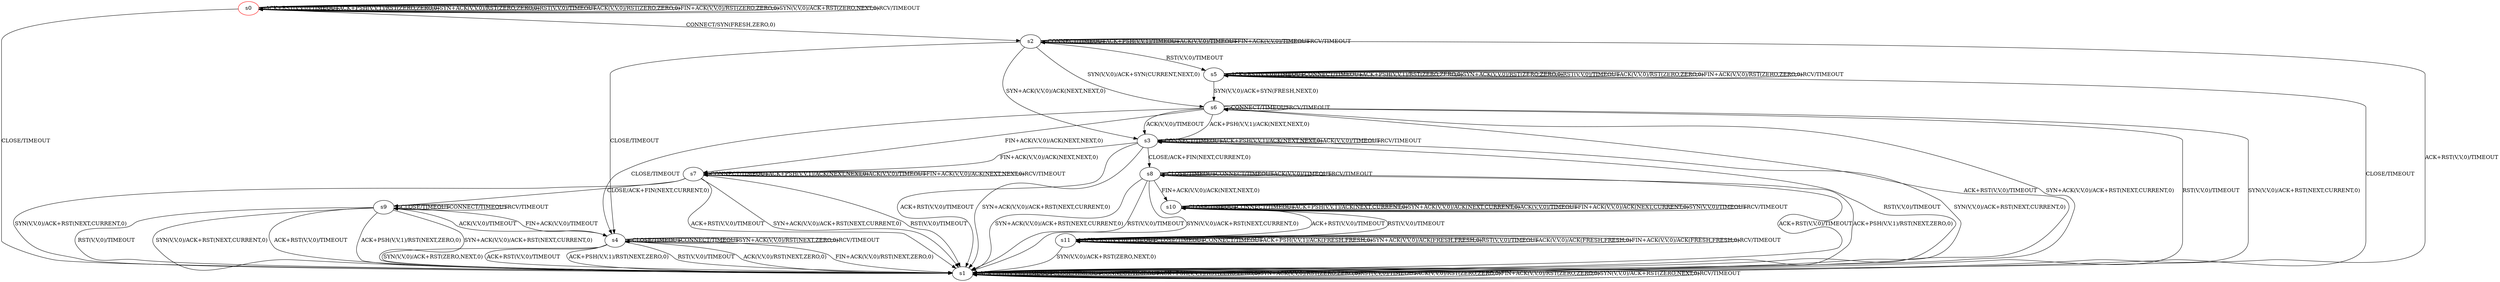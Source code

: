 digraph G {
label=""
s0 [color="red"]
s1
s2
s3
s4
s5
s6
s7
s8
s9
s10
s11
s0 [label="s0"];
s0 -> s0[label="ACK+RST(V,V,0)/TIMEOUT"]
s0 -> s1[label="CLOSE/TIMEOUT"]
s0 -> s2[label="CONNECT/SYN(FRESH,ZERO,0)"]
s0 -> s0[label="ACK+PSH(V,V,1)/RST(ZERO,ZERO,0)"]
s0 -> s0[label="SYN+ACK(V,V,0)/RST(ZERO,ZERO,0)"]
s0 -> s0[label="RST(V,V,0)/TIMEOUT"]
s0 -> s0[label="ACK(V,V,0)/RST(ZERO,ZERO,0)"]
s0 -> s0[label="FIN+ACK(V,V,0)/RST(ZERO,ZERO,0)"]
s0 -> s0[label="SYN(V,V,0)/ACK+RST(ZERO,NEXT,0)"]
s0 -> s0[label="RCV/TIMEOUT"]
s1 [label="s1"];
s1 -> s1[label="ACK+RST(V,V,0)/TIMEOUT"]
s1 -> s1[label="CLOSE/TIMEOUT"]
s1 -> s1[label="CONNECT/TIMEOUT"]
s1 -> s1[label="ACK+PSH(V,V,1)/RST(ZERO,ZERO,0)"]
s1 -> s1[label="SYN+ACK(V,V,0)/RST(ZERO,ZERO,0)"]
s1 -> s1[label="RST(V,V,0)/TIMEOUT"]
s1 -> s1[label="ACK(V,V,0)/RST(ZERO,ZERO,0)"]
s1 -> s1[label="FIN+ACK(V,V,0)/RST(ZERO,ZERO,0)"]
s1 -> s1[label="SYN(V,V,0)/ACK+RST(ZERO,NEXT,0)"]
s1 -> s1[label="RCV/TIMEOUT"]
s2 [label="s2"];
s2 -> s1[label="ACK+RST(V,V,0)/TIMEOUT"]
s2 -> s4[label="CLOSE/TIMEOUT"]
s2 -> s2[label="CONNECT/TIMEOUT"]
s2 -> s2[label="ACK+PSH(V,V,1)/TIMEOUT"]
s2 -> s3[label="SYN+ACK(V,V,0)/ACK(NEXT,NEXT,0)"]
s2 -> s5[label="RST(V,V,0)/TIMEOUT"]
s2 -> s2[label="ACK(V,V,0)/TIMEOUT"]
s2 -> s2[label="FIN+ACK(V,V,0)/TIMEOUT"]
s2 -> s6[label="SYN(V,V,0)/ACK+SYN(CURRENT,NEXT,0)"]
s2 -> s2[label="RCV/TIMEOUT"]
s3 [label="s3"];
s3 -> s1[label="ACK+RST(V,V,0)/TIMEOUT"]
s3 -> s8[label="CLOSE/ACK+FIN(NEXT,CURRENT,0)"]
s3 -> s3[label="CONNECT/TIMEOUT"]
s3 -> s3[label="ACK+PSH(V,V,1)/ACK(NEXT,NEXT,0)"]
s3 -> s1[label="SYN+ACK(V,V,0)/ACK+RST(NEXT,CURRENT,0)"]
s3 -> s1[label="RST(V,V,0)/TIMEOUT"]
s3 -> s3[label="ACK(V,V,0)/TIMEOUT"]
s3 -> s7[label="FIN+ACK(V,V,0)/ACK(NEXT,NEXT,0)"]
s3 -> s1[label="SYN(V,V,0)/ACK+RST(NEXT,CURRENT,0)"]
s3 -> s3[label="RCV/TIMEOUT"]
s4 [label="s4"];
s4 -> s1[label="ACK+RST(V,V,0)/TIMEOUT"]
s4 -> s4[label="CLOSE/TIMEOUT"]
s4 -> s4[label="CONNECT/TIMEOUT"]
s4 -> s1[label="ACK+PSH(V,V,1)/RST(NEXT,ZERO,0)"]
s4 -> s4[label="SYN+ACK(V,V,0)/RST(NEXT,ZERO,0)"]
s4 -> s1[label="RST(V,V,0)/TIMEOUT"]
s4 -> s1[label="ACK(V,V,0)/RST(NEXT,ZERO,0)"]
s4 -> s1[label="FIN+ACK(V,V,0)/RST(NEXT,ZERO,0)"]
s4 -> s1[label="SYN(V,V,0)/ACK+RST(ZERO,NEXT,0)"]
s4 -> s4[label="RCV/TIMEOUT"]
s5 [label="s5"];
s5 -> s5[label="ACK+RST(V,V,0)/TIMEOUT"]
s5 -> s1[label="CLOSE/TIMEOUT"]
s5 -> s5[label="CONNECT/TIMEOUT"]
s5 -> s5[label="ACK+PSH(V,V,1)/RST(ZERO,ZERO,0)"]
s5 -> s5[label="SYN+ACK(V,V,0)/RST(ZERO,ZERO,0)"]
s5 -> s5[label="RST(V,V,0)/TIMEOUT"]
s5 -> s5[label="ACK(V,V,0)/RST(ZERO,ZERO,0)"]
s5 -> s5[label="FIN+ACK(V,V,0)/RST(ZERO,ZERO,0)"]
s5 -> s6[label="SYN(V,V,0)/ACK+SYN(FRESH,NEXT,0)"]
s5 -> s5[label="RCV/TIMEOUT"]
s6 [label="s6"];
s6 -> s1[label="ACK+RST(V,V,0)/TIMEOUT"]
s6 -> s4[label="CLOSE/TIMEOUT"]
s6 -> s6[label="CONNECT/TIMEOUT"]
s6 -> s3[label="ACK+PSH(V,V,1)/ACK(NEXT,NEXT,0)"]
s6 -> s1[label="SYN+ACK(V,V,0)/ACK+RST(NEXT,CURRENT,0)"]
s6 -> s1[label="RST(V,V,0)/TIMEOUT"]
s6 -> s3[label="ACK(V,V,0)/TIMEOUT"]
s6 -> s7[label="FIN+ACK(V,V,0)/ACK(NEXT,NEXT,0)"]
s6 -> s1[label="SYN(V,V,0)/ACK+RST(NEXT,CURRENT,0)"]
s6 -> s6[label="RCV/TIMEOUT"]
s7 [label="s7"];
s7 -> s1[label="ACK+RST(V,V,0)/TIMEOUT"]
s7 -> s9[label="CLOSE/ACK+FIN(NEXT,CURRENT,0)"]
s7 -> s7[label="CONNECT/TIMEOUT"]
s7 -> s7[label="ACK+PSH(V,V,1)/ACK(NEXT,NEXT,0)"]
s7 -> s1[label="SYN+ACK(V,V,0)/ACK+RST(NEXT,CURRENT,0)"]
s7 -> s1[label="RST(V,V,0)/TIMEOUT"]
s7 -> s7[label="ACK(V,V,0)/TIMEOUT"]
s7 -> s7[label="FIN+ACK(V,V,0)/ACK(NEXT,NEXT,0)"]
s7 -> s1[label="SYN(V,V,0)/ACK+RST(NEXT,CURRENT,0)"]
s7 -> s7[label="RCV/TIMEOUT"]
s8 [label="s8"];
s8 -> s1[label="ACK+RST(V,V,0)/TIMEOUT"]
s8 -> s8[label="CLOSE/TIMEOUT"]
s8 -> s8[label="CONNECT/TIMEOUT"]
s8 -> s1[label="ACK+PSH(V,V,1)/RST(NEXT,ZERO,0)"]
s8 -> s1[label="SYN+ACK(V,V,0)/ACK+RST(NEXT,CURRENT,0)"]
s8 -> s1[label="RST(V,V,0)/TIMEOUT"]
s8 -> s8[label="ACK(V,V,0)/TIMEOUT"]
s8 -> s10[label="FIN+ACK(V,V,0)/ACK(NEXT,NEXT,0)"]
s8 -> s1[label="SYN(V,V,0)/ACK+RST(NEXT,CURRENT,0)"]
s8 -> s8[label="RCV/TIMEOUT"]
s9 [label="s9"];
s9 -> s1[label="ACK+RST(V,V,0)/TIMEOUT"]
s9 -> s9[label="CLOSE/TIMEOUT"]
s9 -> s9[label="CONNECT/TIMEOUT"]
s9 -> s1[label="ACK+PSH(V,V,1)/RST(NEXT,ZERO,0)"]
s9 -> s1[label="SYN+ACK(V,V,0)/ACK+RST(NEXT,CURRENT,0)"]
s9 -> s1[label="RST(V,V,0)/TIMEOUT"]
s9 -> s4[label="ACK(V,V,0)/TIMEOUT"]
s9 -> s4[label="FIN+ACK(V,V,0)/TIMEOUT"]
s9 -> s1[label="SYN(V,V,0)/ACK+RST(NEXT,CURRENT,0)"]
s9 -> s9[label="RCV/TIMEOUT"]
s10 [label="s10"];
s10 -> s11[label="ACK+RST(V,V,0)/TIMEOUT"]
s10 -> s10[label="CLOSE/TIMEOUT"]
s10 -> s10[label="CONNECT/TIMEOUT"]
s10 -> s10[label="ACK+PSH(V,V,1)/ACK(NEXT,CURRENT,0)"]
s10 -> s10[label="SYN+ACK(V,V,0)/ACK(NEXT,CURRENT,0)"]
s10 -> s11[label="RST(V,V,0)/TIMEOUT"]
s10 -> s10[label="ACK(V,V,0)/TIMEOUT"]
s10 -> s10[label="FIN+ACK(V,V,0)/ACK(NEXT,CURRENT,0)"]
s10 -> s10[label="SYN(V,V,0)/TIMEOUT"]
s10 -> s10[label="RCV/TIMEOUT"]
s11 [label="s11"];
s11 -> s11[label="ACK+RST(V,V,0)/TIMEOUT"]
s11 -> s11[label="CLOSE/TIMEOUT"]
s11 -> s11[label="CONNECT/TIMEOUT"]
s11 -> s11[label="ACK+PSH(V,V,1)/ACK(FRESH,FRESH,0)"]
s11 -> s11[label="SYN+ACK(V,V,0)/ACK(FRESH,FRESH,0)"]
s11 -> s11[label="RST(V,V,0)/TIMEOUT"]
s11 -> s11[label="ACK(V,V,0)/ACK(FRESH,FRESH,0)"]
s11 -> s11[label="FIN+ACK(V,V,0)/ACK(FRESH,FRESH,0)"]
s11 -> s1[label="SYN(V,V,0)/ACK+RST(ZERO,NEXT,0)"]
s11 -> s11[label="RCV/TIMEOUT"]
}
